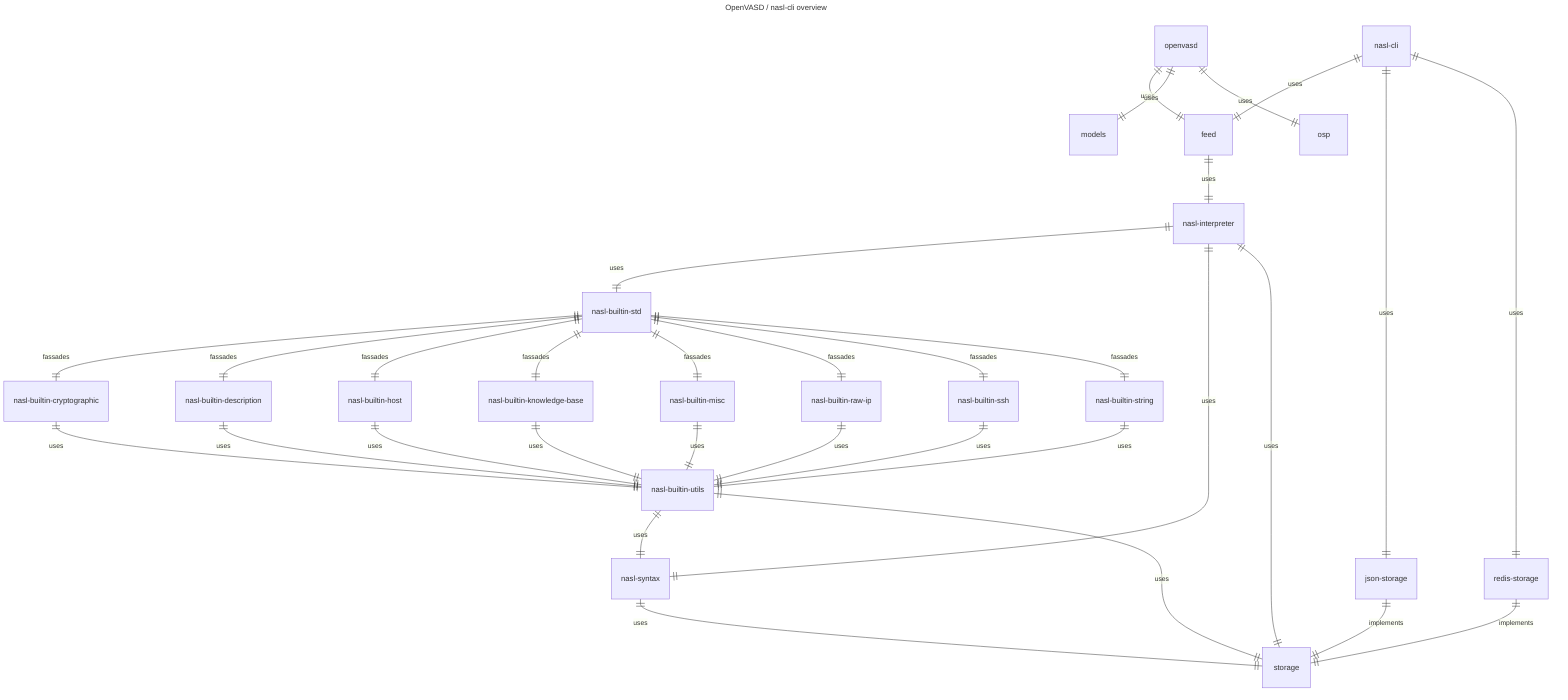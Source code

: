 ---
title: OpenVASD / nasl-cli overview 
---
erDiagram
%% mmdc -i overview.mmd -o overview.svg -b white  
openvasd ||--|| feed: uses
openvasd ||--|| models: uses
openvasd ||--|| osp: uses
nasl-cli ||--|| feed : uses
nasl-cli ||--|| json-storage : uses
nasl-cli ||--|| redis-storage : uses
feed ||--|| nasl-interpreter: uses
nasl-interpreter ||--|| nasl-builtin-std: uses
nasl-interpreter ||--|| nasl-syntax: uses
nasl-interpreter ||--|| storage: uses
nasl-syntax ||--|| storage: uses
redis-storage ||--|| storage: implements
json-storage ||--|| storage: implements
nasl-builtin-utils ||--|| nasl-syntax: uses
nasl-builtin-utils ||--|| storage: uses
nasl-builtin-cryptographic ||--|| nasl-builtin-utils: uses
nasl-builtin-description ||--|| nasl-builtin-utils: uses
nasl-builtin-host ||--|| nasl-builtin-utils: uses
nasl-builtin-knowledge-base ||--|| nasl-builtin-utils: uses
nasl-builtin-misc ||--|| nasl-builtin-utils: uses
nasl-builtin-raw-ip ||--|| nasl-builtin-utils: uses
nasl-builtin-ssh ||--|| nasl-builtin-utils: uses
nasl-builtin-string ||--|| nasl-builtin-utils: uses
nasl-builtin-std ||--|| nasl-builtin-cryptographic: fassades
nasl-builtin-std ||--|| nasl-builtin-description: fassades
nasl-builtin-std ||--|| nasl-builtin-host: fassades
nasl-builtin-std ||--|| nasl-builtin-knowledge-base: fassades
nasl-builtin-std ||--|| nasl-builtin-misc: fassades
nasl-builtin-std ||--|| nasl-builtin-raw-ip: fassades
nasl-builtin-std ||--|| nasl-builtin-ssh: fassades
nasl-builtin-std ||--|| nasl-builtin-string: fassades